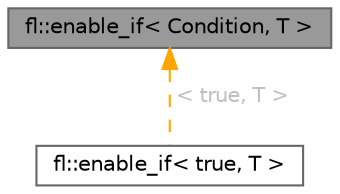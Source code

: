 digraph "fl::enable_if&lt; Condition, T &gt;"
{
 // LATEX_PDF_SIZE
  bgcolor="transparent";
  edge [fontname=Helvetica,fontsize=10,labelfontname=Helvetica,labelfontsize=10];
  node [fontname=Helvetica,fontsize=10,shape=box,height=0.2,width=0.4];
  Node1 [id="Node000001",label="fl::enable_if\< Condition, T \>",height=0.2,width=0.4,color="gray40", fillcolor="grey60", style="filled", fontcolor="black",tooltip=" "];
  Node1 -> Node2 [id="edge1_Node000001_Node000002",dir="back",color="orange",style="dashed",tooltip=" ",label=" \< true, T \>",fontcolor="grey" ];
  Node2 [id="Node000002",label="fl::enable_if\< true, T \>",height=0.2,width=0.4,color="gray40", fillcolor="white", style="filled",URL="$d4/d36/namespacefl.html#d2/d82/structfl_1_1enable__if_3_01true_00_01_t_01_4",tooltip=" "];
}
